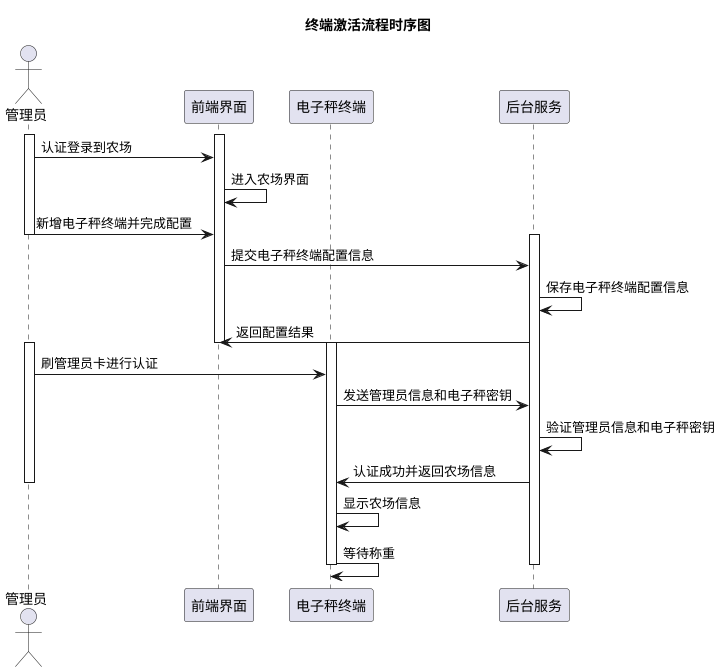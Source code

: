 @startuml 终端激活流程时序图
title 终端激活流程时序图

actor 管理员 as admin
participant 前端界面 as config
participant 电子秤终端 as terminal
participant 后台服务 as server

activate admin
activate config
admin->config: 认证登录到农场
config->config: 进入农场界面
admin->config: 新增电子秤终端并完成配置
deactivate admin
activate server
config->server: 提交电子秤终端配置信息
server->server: 保存电子秤终端配置信息
server->config: 返回配置结果
deactivate config
activate terminal
activate admin
admin->terminal: 刷管理员卡进行认证
terminal->server: 发送管理员信息和电子秤密钥
server->server: 验证管理员信息和电子秤密钥
server->terminal: 认证成功并返回农场信息
deactivate admin
terminal->terminal: 显示农场信息
terminal->terminal: 等待称重
deactivate server
deactivate terminal